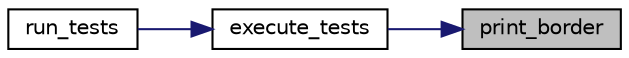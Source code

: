 digraph "print_border"
{
 // LATEX_PDF_SIZE
  edge [fontname="Helvetica",fontsize="10",labelfontname="Helvetica",labelfontsize="10"];
  node [fontname="Helvetica",fontsize="10",shape=record];
  rankdir="RL";
  Node1 [label="print_border",height=0.2,width=0.4,color="black", fillcolor="grey75", style="filled", fontcolor="black",tooltip="Prints a line of asterisks to \"beautify\" output."];
  Node1 -> Node2 [dir="back",color="midnightblue",fontsize="10",style="solid",fontname="Helvetica"];
  Node2 [label="execute_tests",height=0.2,width=0.4,color="black", fillcolor="white", style="filled",URL="$check_8cpp.html#a690936755ccb680c3abbdad01606f529",tooltip="See check.h for full documentation."];
  Node2 -> Node3 [dir="back",color="midnightblue",fontsize="10",style="solid",fontname="Helvetica"];
  Node3 [label="run_tests",height=0.2,width=0.4,color="black", fillcolor="white", style="filled",URL="$main_8cpp.html#ac49466defc444187a67ea0463a005eaa",tooltip=" "];
}
